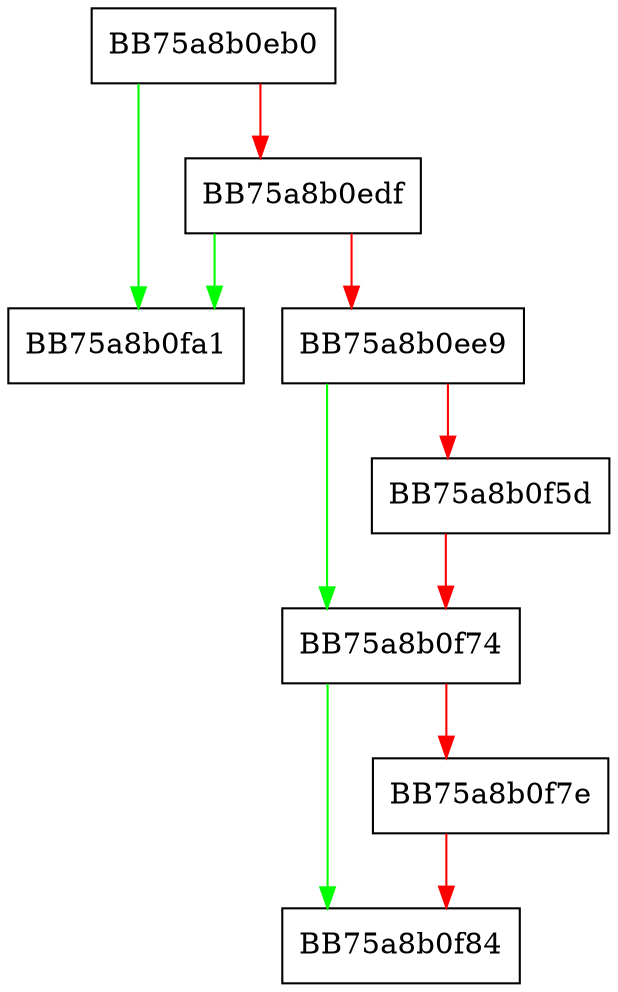 digraph StreamContainerSave {
  node [shape="box"];
  graph [splines=ortho];
  BB75a8b0eb0 -> BB75a8b0fa1 [color="green"];
  BB75a8b0eb0 -> BB75a8b0edf [color="red"];
  BB75a8b0edf -> BB75a8b0fa1 [color="green"];
  BB75a8b0edf -> BB75a8b0ee9 [color="red"];
  BB75a8b0ee9 -> BB75a8b0f74 [color="green"];
  BB75a8b0ee9 -> BB75a8b0f5d [color="red"];
  BB75a8b0f5d -> BB75a8b0f74 [color="red"];
  BB75a8b0f74 -> BB75a8b0f84 [color="green"];
  BB75a8b0f74 -> BB75a8b0f7e [color="red"];
  BB75a8b0f7e -> BB75a8b0f84 [color="red"];
}